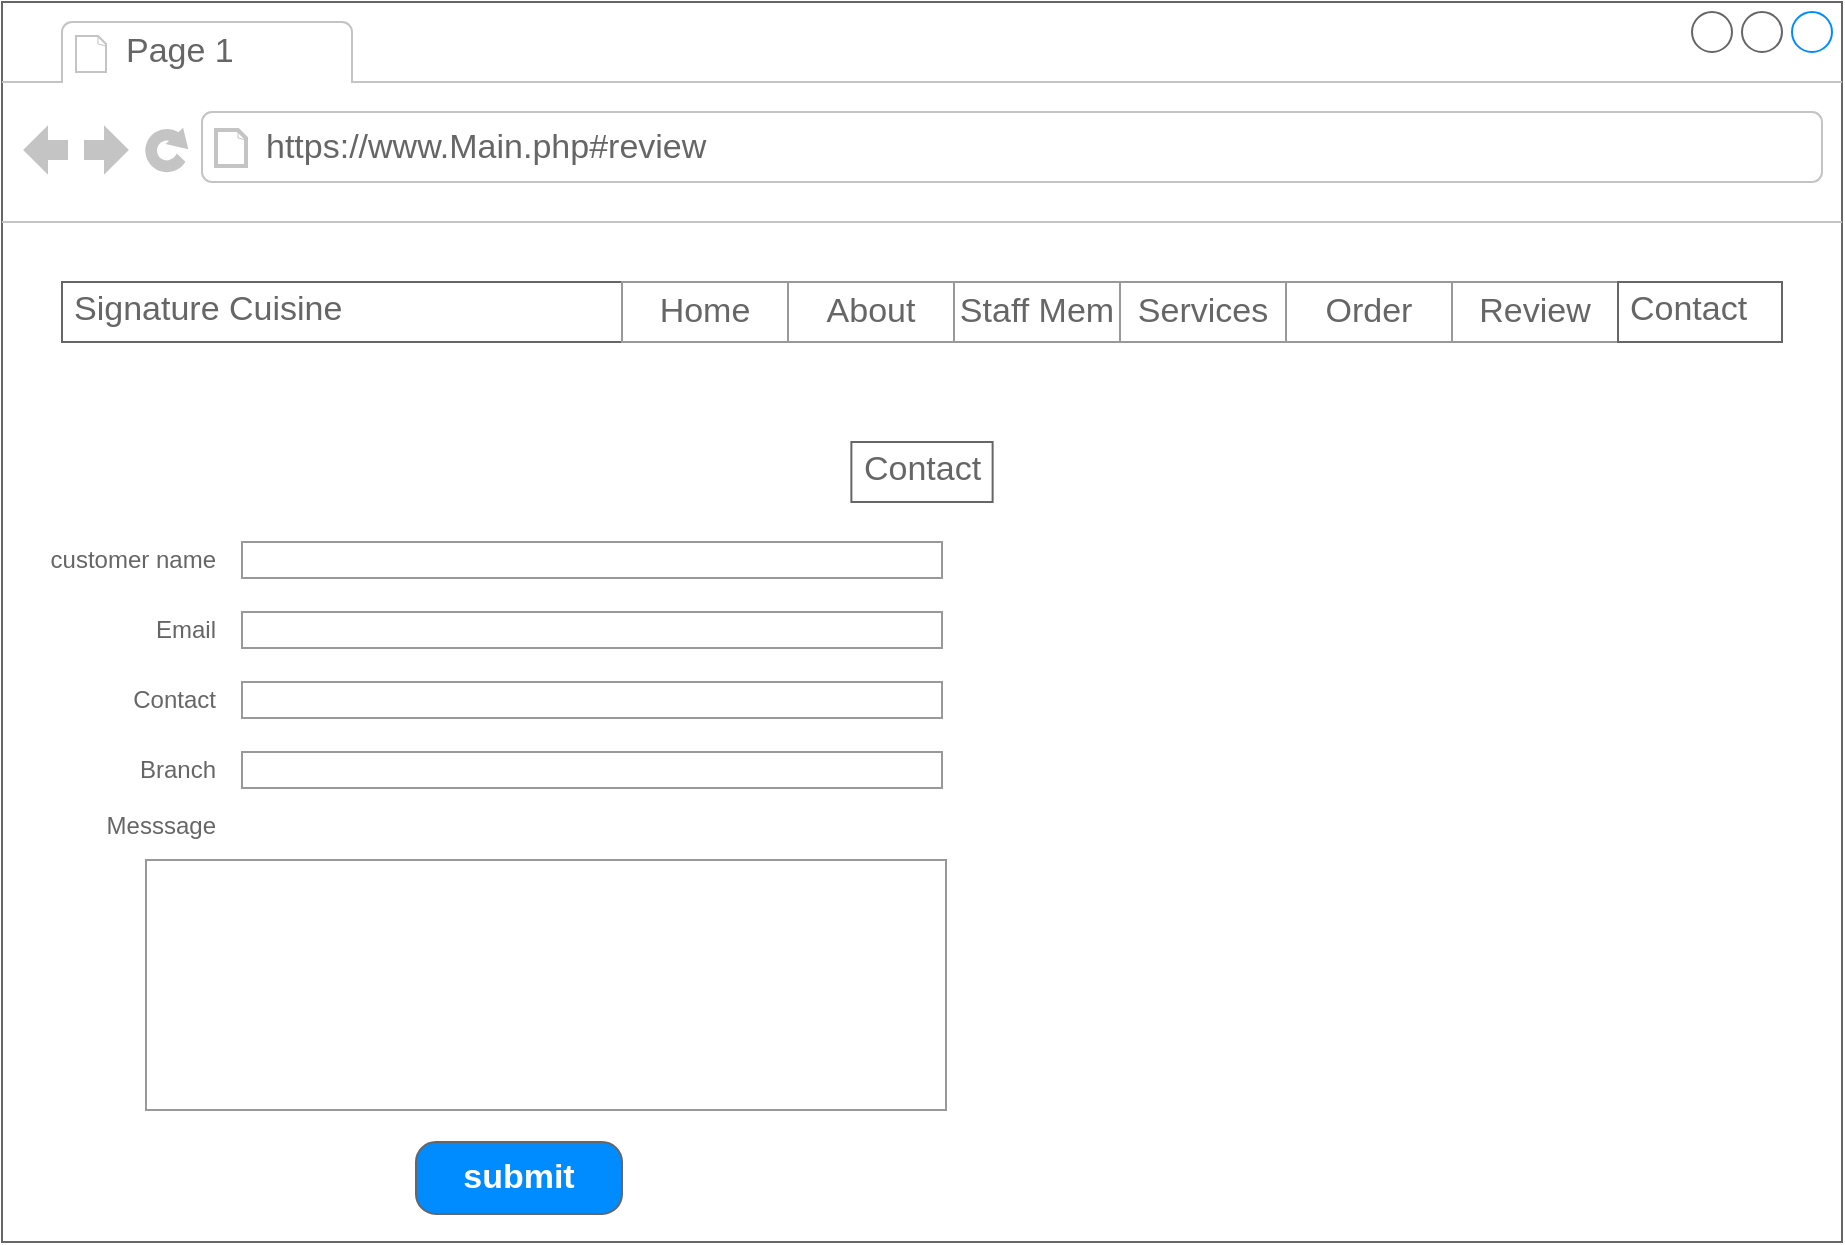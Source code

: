 <mxfile version="21.6.5" type="device">
  <diagram name="Page-1" id="GcQAFc7T_E8WWP9-CP-i">
    <mxGraphModel dx="1674" dy="836" grid="1" gridSize="10" guides="1" tooltips="1" connect="1" arrows="1" fold="1" page="1" pageScale="1" pageWidth="827" pageHeight="1169" math="0" shadow="0">
      <root>
        <mxCell id="0" />
        <mxCell id="1" parent="0" />
        <mxCell id="8R2meNSlnnWfXJwPKQnz-1" value="" style="strokeWidth=1;shadow=0;dashed=0;align=center;html=1;shape=mxgraph.mockup.containers.browserWindow;rSize=0;strokeColor=#666666;strokeColor2=#008cff;strokeColor3=#c4c4c4;mainText=,;recursiveResize=0;" vertex="1" parent="1">
          <mxGeometry x="40" y="120" width="920" height="620" as="geometry" />
        </mxCell>
        <mxCell id="8R2meNSlnnWfXJwPKQnz-2" value="Page 1" style="strokeWidth=1;shadow=0;dashed=0;align=center;html=1;shape=mxgraph.mockup.containers.anchor;fontSize=17;fontColor=#666666;align=left;whiteSpace=wrap;" vertex="1" parent="8R2meNSlnnWfXJwPKQnz-1">
          <mxGeometry x="60" y="12" width="110" height="26" as="geometry" />
        </mxCell>
        <mxCell id="8R2meNSlnnWfXJwPKQnz-3" value="https://www.Main.php#review" style="strokeWidth=1;shadow=0;dashed=0;align=center;html=1;shape=mxgraph.mockup.containers.anchor;rSize=0;fontSize=17;fontColor=#666666;align=left;" vertex="1" parent="8R2meNSlnnWfXJwPKQnz-1">
          <mxGeometry x="130" y="60" width="250" height="26" as="geometry" />
        </mxCell>
        <mxCell id="8R2meNSlnnWfXJwPKQnz-11" value="Signature Cuisine" style="strokeWidth=1;shadow=0;dashed=0;align=center;html=1;shape=mxgraph.mockup.text.textBox;fontColor=#666666;align=left;fontSize=17;spacingLeft=4;spacingTop=-3;whiteSpace=wrap;strokeColor=#666666;mainText=" vertex="1" parent="8R2meNSlnnWfXJwPKQnz-1">
          <mxGeometry x="30" y="140" width="280" height="30" as="geometry" />
        </mxCell>
        <mxCell id="8R2meNSlnnWfXJwPKQnz-13" value="Contact" style="strokeWidth=1;shadow=0;dashed=0;align=center;html=1;shape=mxgraph.mockup.text.textBox;fontColor=#666666;align=left;fontSize=17;spacingLeft=4;spacingTop=-3;whiteSpace=wrap;strokeColor=#666666;mainText=" vertex="1" parent="8R2meNSlnnWfXJwPKQnz-1">
          <mxGeometry x="424.69" y="220" width="70.62" height="30" as="geometry" />
        </mxCell>
        <mxCell id="8R2meNSlnnWfXJwPKQnz-22" value="" style="group" vertex="1" connectable="0" parent="8R2meNSlnnWfXJwPKQnz-1">
          <mxGeometry x="310" y="140" width="580" height="30" as="geometry" />
        </mxCell>
        <mxCell id="8R2meNSlnnWfXJwPKQnz-4" value="" style="strokeWidth=1;shadow=0;dashed=0;align=center;html=1;shape=mxgraph.mockup.forms.rrect;rSize=0;strokeColor=#999999;" vertex="1" parent="8R2meNSlnnWfXJwPKQnz-22">
          <mxGeometry width="498" height="30" as="geometry" />
        </mxCell>
        <mxCell id="8R2meNSlnnWfXJwPKQnz-5" value="Home" style="strokeColor=inherit;fillColor=inherit;gradientColor=inherit;strokeWidth=1;shadow=0;dashed=0;align=center;html=1;shape=mxgraph.mockup.forms.rrect;rSize=0;fontSize=17;fontColor=#666666;whiteSpace=wrap;" vertex="1" parent="8R2meNSlnnWfXJwPKQnz-4">
          <mxGeometry width="83" height="30" as="geometry" />
        </mxCell>
        <mxCell id="8R2meNSlnnWfXJwPKQnz-6" value="About" style="strokeColor=inherit;fillColor=inherit;gradientColor=inherit;strokeWidth=1;shadow=0;dashed=0;align=center;html=1;shape=mxgraph.mockup.forms.rrect;rSize=0;fontSize=17;fontColor=#666666;whiteSpace=wrap;" vertex="1" parent="8R2meNSlnnWfXJwPKQnz-4">
          <mxGeometry x="83" width="83" height="30" as="geometry" />
        </mxCell>
        <mxCell id="8R2meNSlnnWfXJwPKQnz-7" value="Staff Mem" style="strokeColor=inherit;fillColor=inherit;gradientColor=inherit;strokeWidth=1;shadow=0;dashed=0;align=center;html=1;shape=mxgraph.mockup.forms.rrect;rSize=0;fontSize=17;fontColor=#666666;whiteSpace=wrap;" vertex="1" parent="8R2meNSlnnWfXJwPKQnz-4">
          <mxGeometry x="166" width="83" height="30" as="geometry" />
        </mxCell>
        <mxCell id="8R2meNSlnnWfXJwPKQnz-8" value="Services" style="strokeColor=inherit;fillColor=inherit;gradientColor=inherit;strokeWidth=1;shadow=0;dashed=0;align=center;html=1;shape=mxgraph.mockup.forms.rrect;rSize=0;fontSize=17;fontColor=#666666;whiteSpace=wrap;" vertex="1" parent="8R2meNSlnnWfXJwPKQnz-4">
          <mxGeometry x="249" width="83" height="30" as="geometry" />
        </mxCell>
        <mxCell id="8R2meNSlnnWfXJwPKQnz-9" value="Order" style="strokeColor=inherit;fillColor=inherit;gradientColor=inherit;strokeWidth=1;shadow=0;dashed=0;align=center;html=1;shape=mxgraph.mockup.forms.rrect;rSize=0;fontSize=17;fontColor=#666666;whiteSpace=wrap;" vertex="1" parent="8R2meNSlnnWfXJwPKQnz-4">
          <mxGeometry x="332" width="83" height="30" as="geometry" />
        </mxCell>
        <mxCell id="8R2meNSlnnWfXJwPKQnz-10" value="Review" style="strokeColor=inherit;fillColor=inherit;gradientColor=inherit;strokeWidth=1;shadow=0;dashed=0;align=center;html=1;shape=mxgraph.mockup.forms.rrect;rSize=0;fontSize=17;fontColor=#666666;whiteSpace=wrap;" vertex="1" parent="8R2meNSlnnWfXJwPKQnz-4">
          <mxGeometry x="415" width="83" height="30" as="geometry" />
        </mxCell>
        <mxCell id="8R2meNSlnnWfXJwPKQnz-21" value="Contact" style="strokeWidth=1;shadow=0;dashed=0;align=center;html=1;shape=mxgraph.mockup.text.textBox;fontColor=#666666;align=left;fontSize=17;spacingLeft=4;spacingTop=-3;whiteSpace=wrap;strokeColor=#666666;mainText=" vertex="1" parent="8R2meNSlnnWfXJwPKQnz-22">
          <mxGeometry x="498" width="82" height="30" as="geometry" />
        </mxCell>
        <mxCell id="8R2meNSlnnWfXJwPKQnz-74" value="customer name" style="strokeWidth=1;shadow=0;dashed=0;align=center;html=1;shape=mxgraph.mockup.forms.anchor;align=right;spacingRight=2;fontColor=#666666;" vertex="1" parent="8R2meNSlnnWfXJwPKQnz-1">
          <mxGeometry x="60" y="270" width="50" height="18" as="geometry" />
        </mxCell>
        <mxCell id="8R2meNSlnnWfXJwPKQnz-75" value="" style="strokeWidth=1;shadow=0;dashed=0;align=center;html=1;shape=mxgraph.mockup.forms.rrect;fillColor=#ffffff;rSize=0;fontColor=#666666;align=left;spacingLeft=3;strokeColor=#999999;" vertex="1" parent="8R2meNSlnnWfXJwPKQnz-1">
          <mxGeometry x="120" y="270" width="350" height="18" as="geometry" />
        </mxCell>
        <mxCell id="8R2meNSlnnWfXJwPKQnz-76" value="Email" style="strokeWidth=1;shadow=0;dashed=0;align=center;html=1;shape=mxgraph.mockup.forms.anchor;align=right;spacingRight=2;fontColor=#666666;" vertex="1" parent="8R2meNSlnnWfXJwPKQnz-1">
          <mxGeometry x="60" y="305" width="50" height="18" as="geometry" />
        </mxCell>
        <mxCell id="8R2meNSlnnWfXJwPKQnz-77" value="" style="strokeWidth=1;shadow=0;dashed=0;align=center;html=1;shape=mxgraph.mockup.forms.rrect;fillColor=#ffffff;rSize=0;fontColor=#666666;align=left;spacingLeft=3;strokeColor=#999999;" vertex="1" parent="8R2meNSlnnWfXJwPKQnz-1">
          <mxGeometry x="120" y="305" width="350" height="18" as="geometry" />
        </mxCell>
        <mxCell id="8R2meNSlnnWfXJwPKQnz-78" value="Contact" style="strokeWidth=1;shadow=0;dashed=0;align=center;html=1;shape=mxgraph.mockup.forms.anchor;align=right;spacingRight=2;fontColor=#666666;" vertex="1" parent="8R2meNSlnnWfXJwPKQnz-1">
          <mxGeometry x="60" y="340" width="50" height="18" as="geometry" />
        </mxCell>
        <mxCell id="8R2meNSlnnWfXJwPKQnz-79" value="" style="strokeWidth=1;shadow=0;dashed=0;align=center;html=1;shape=mxgraph.mockup.forms.rrect;fillColor=#ffffff;rSize=0;fontColor=#666666;align=left;spacingLeft=3;strokeColor=#999999;" vertex="1" parent="8R2meNSlnnWfXJwPKQnz-1">
          <mxGeometry x="120" y="340" width="350" height="18" as="geometry" />
        </mxCell>
        <mxCell id="8R2meNSlnnWfXJwPKQnz-80" value="Branch" style="strokeWidth=1;shadow=0;dashed=0;align=center;html=1;shape=mxgraph.mockup.forms.anchor;align=right;spacingRight=2;fontColor=#666666;" vertex="1" parent="8R2meNSlnnWfXJwPKQnz-1">
          <mxGeometry x="60" y="375" width="50" height="18" as="geometry" />
        </mxCell>
        <mxCell id="8R2meNSlnnWfXJwPKQnz-81" value="" style="strokeWidth=1;shadow=0;dashed=0;align=center;html=1;shape=mxgraph.mockup.forms.rrect;fillColor=#ffffff;rSize=0;fontColor=#666666;align=left;spacingLeft=3;strokeColor=#999999;" vertex="1" parent="8R2meNSlnnWfXJwPKQnz-1">
          <mxGeometry x="120" y="375" width="350" height="18" as="geometry" />
        </mxCell>
        <mxCell id="8R2meNSlnnWfXJwPKQnz-82" value="Messsage" style="strokeWidth=1;shadow=0;dashed=0;align=center;html=1;shape=mxgraph.mockup.forms.anchor;align=right;spacingRight=2;fontColor=#666666;" vertex="1" parent="8R2meNSlnnWfXJwPKQnz-1">
          <mxGeometry x="60" y="403" width="50" height="18" as="geometry" />
        </mxCell>
        <mxCell id="8R2meNSlnnWfXJwPKQnz-84" value="" style="strokeWidth=1;shadow=0;dashed=0;align=center;html=1;shape=mxgraph.mockup.forms.rrect;fillColor=#ffffff;rSize=0;fontColor=#666666;align=left;spacingLeft=3;strokeColor=#999999;verticalAlign=top;whiteSpace=wrap;" vertex="1" parent="8R2meNSlnnWfXJwPKQnz-1">
          <mxGeometry x="72" y="429" width="400" height="125" as="geometry" />
        </mxCell>
        <mxCell id="8R2meNSlnnWfXJwPKQnz-85" value="submit" style="strokeWidth=1;shadow=0;dashed=0;align=center;html=1;shape=mxgraph.mockup.buttons.button;strokeColor=#666666;fontColor=#ffffff;mainText=;buttonStyle=round;fontSize=17;fontStyle=1;fillColor=#008cff;whiteSpace=wrap;" vertex="1" parent="8R2meNSlnnWfXJwPKQnz-1">
          <mxGeometry x="207" y="570" width="103" height="36" as="geometry" />
        </mxCell>
      </root>
    </mxGraphModel>
  </diagram>
</mxfile>
